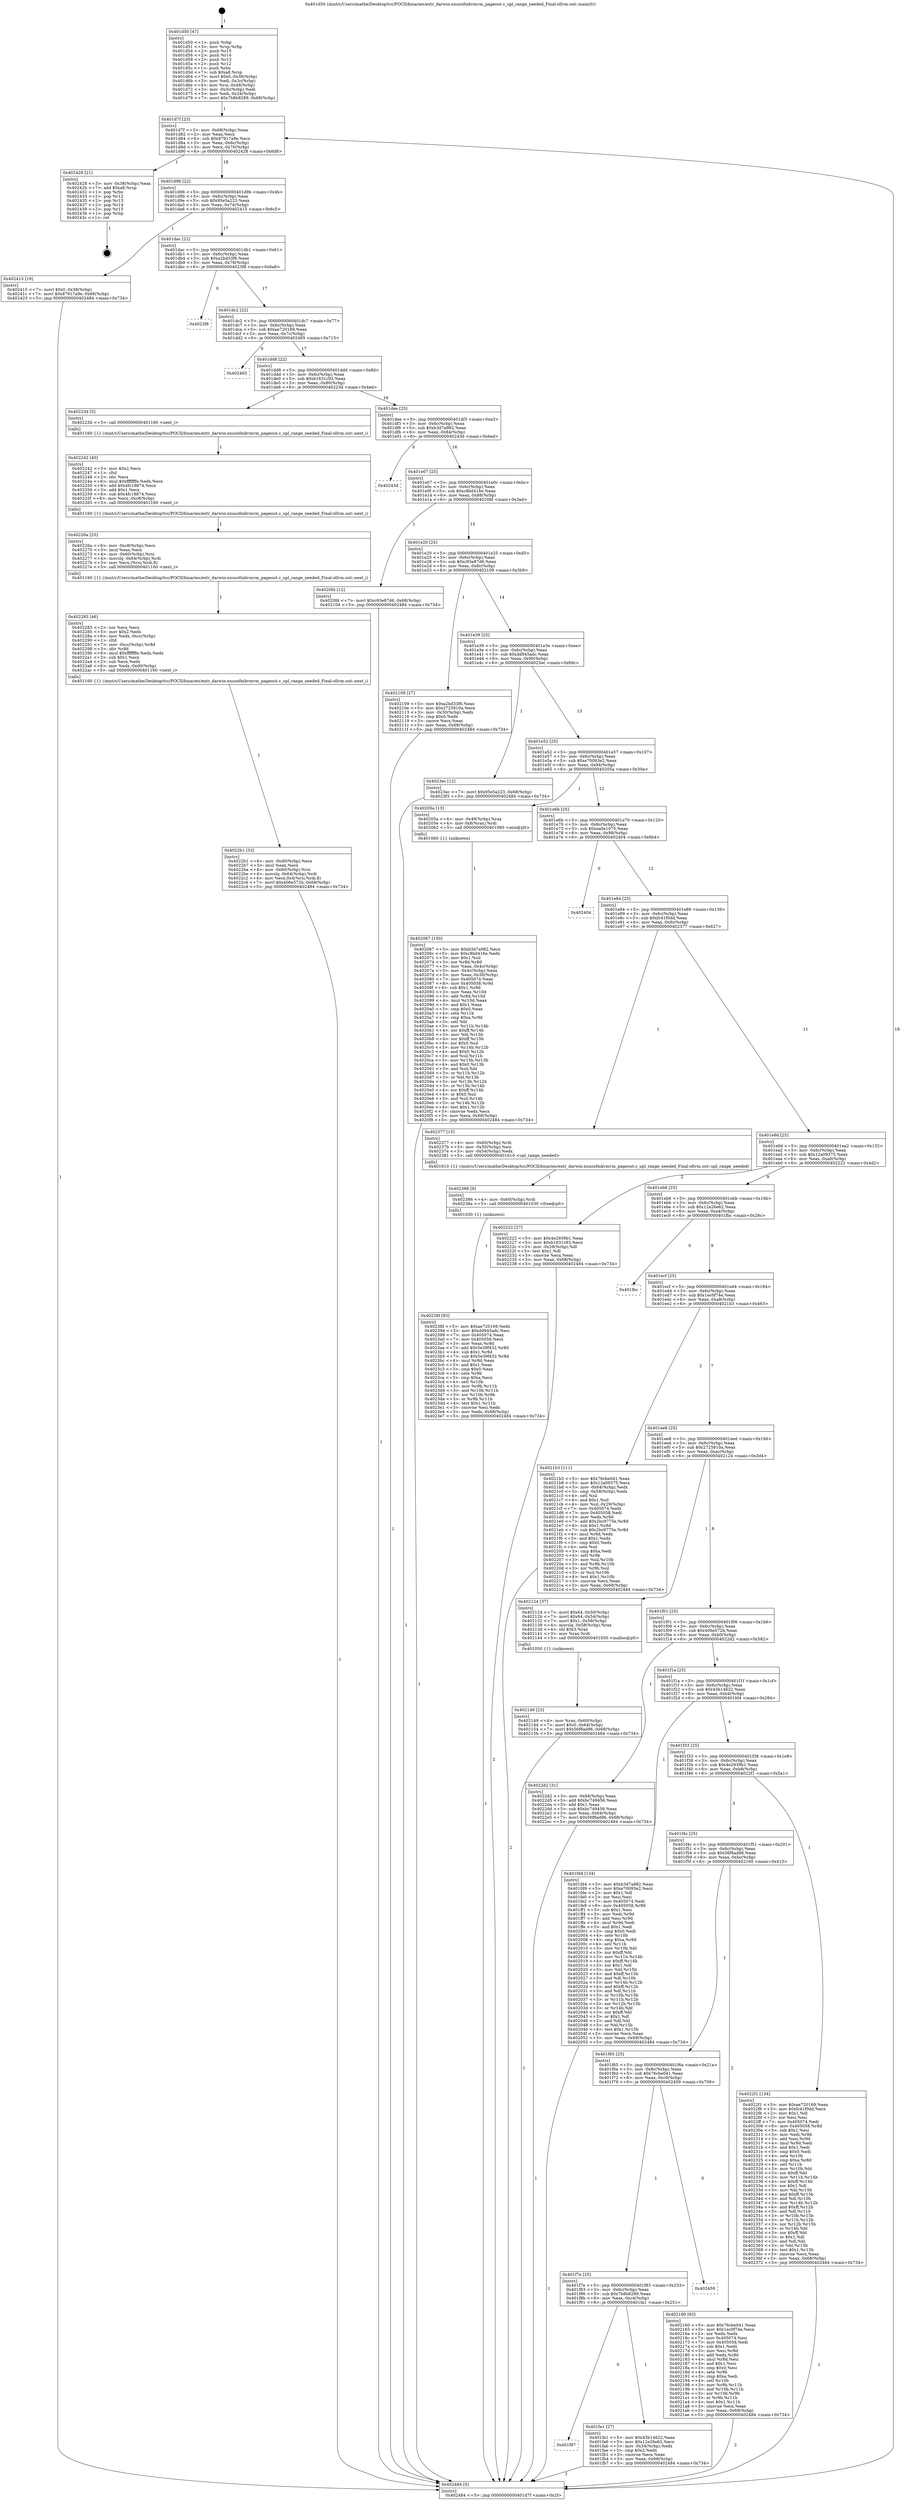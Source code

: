 digraph "0x401d50" {
  label = "0x401d50 (/mnt/c/Users/mathe/Desktop/tcc/POCII/binaries/extr_darwin-xnuosfmkvmvm_pageout.c_upl_range_needed_Final-ollvm.out::main(0))"
  labelloc = "t"
  node[shape=record]

  Entry [label="",width=0.3,height=0.3,shape=circle,fillcolor=black,style=filled]
  "0x401d7f" [label="{
     0x401d7f [23]\l
     | [instrs]\l
     &nbsp;&nbsp;0x401d7f \<+3\>: mov -0x68(%rbp),%eax\l
     &nbsp;&nbsp;0x401d82 \<+2\>: mov %eax,%ecx\l
     &nbsp;&nbsp;0x401d84 \<+6\>: sub $0x87917a9e,%ecx\l
     &nbsp;&nbsp;0x401d8a \<+3\>: mov %eax,-0x6c(%rbp)\l
     &nbsp;&nbsp;0x401d8d \<+3\>: mov %ecx,-0x70(%rbp)\l
     &nbsp;&nbsp;0x401d90 \<+6\>: je 0000000000402428 \<main+0x6d8\>\l
  }"]
  "0x402428" [label="{
     0x402428 [21]\l
     | [instrs]\l
     &nbsp;&nbsp;0x402428 \<+3\>: mov -0x38(%rbp),%eax\l
     &nbsp;&nbsp;0x40242b \<+7\>: add $0xa8,%rsp\l
     &nbsp;&nbsp;0x402432 \<+1\>: pop %rbx\l
     &nbsp;&nbsp;0x402433 \<+2\>: pop %r12\l
     &nbsp;&nbsp;0x402435 \<+2\>: pop %r13\l
     &nbsp;&nbsp;0x402437 \<+2\>: pop %r14\l
     &nbsp;&nbsp;0x402439 \<+2\>: pop %r15\l
     &nbsp;&nbsp;0x40243b \<+1\>: pop %rbp\l
     &nbsp;&nbsp;0x40243c \<+1\>: ret\l
  }"]
  "0x401d96" [label="{
     0x401d96 [22]\l
     | [instrs]\l
     &nbsp;&nbsp;0x401d96 \<+5\>: jmp 0000000000401d9b \<main+0x4b\>\l
     &nbsp;&nbsp;0x401d9b \<+3\>: mov -0x6c(%rbp),%eax\l
     &nbsp;&nbsp;0x401d9e \<+5\>: sub $0x95e5a223,%eax\l
     &nbsp;&nbsp;0x401da3 \<+3\>: mov %eax,-0x74(%rbp)\l
     &nbsp;&nbsp;0x401da6 \<+6\>: je 0000000000402415 \<main+0x6c5\>\l
  }"]
  Exit [label="",width=0.3,height=0.3,shape=circle,fillcolor=black,style=filled,peripheries=2]
  "0x402415" [label="{
     0x402415 [19]\l
     | [instrs]\l
     &nbsp;&nbsp;0x402415 \<+7\>: movl $0x0,-0x38(%rbp)\l
     &nbsp;&nbsp;0x40241c \<+7\>: movl $0x87917a9e,-0x68(%rbp)\l
     &nbsp;&nbsp;0x402423 \<+5\>: jmp 0000000000402484 \<main+0x734\>\l
  }"]
  "0x401dac" [label="{
     0x401dac [22]\l
     | [instrs]\l
     &nbsp;&nbsp;0x401dac \<+5\>: jmp 0000000000401db1 \<main+0x61\>\l
     &nbsp;&nbsp;0x401db1 \<+3\>: mov -0x6c(%rbp),%eax\l
     &nbsp;&nbsp;0x401db4 \<+5\>: sub $0xa2bd33f6,%eax\l
     &nbsp;&nbsp;0x401db9 \<+3\>: mov %eax,-0x78(%rbp)\l
     &nbsp;&nbsp;0x401dbc \<+6\>: je 00000000004023f8 \<main+0x6a8\>\l
  }"]
  "0x40238f" [label="{
     0x40238f [93]\l
     | [instrs]\l
     &nbsp;&nbsp;0x40238f \<+5\>: mov $0xae720169,%edx\l
     &nbsp;&nbsp;0x402394 \<+5\>: mov $0xdd945adc,%esi\l
     &nbsp;&nbsp;0x402399 \<+7\>: mov 0x405074,%eax\l
     &nbsp;&nbsp;0x4023a0 \<+7\>: mov 0x405058,%ecx\l
     &nbsp;&nbsp;0x4023a7 \<+3\>: mov %eax,%r8d\l
     &nbsp;&nbsp;0x4023aa \<+7\>: add $0x5e39f432,%r8d\l
     &nbsp;&nbsp;0x4023b1 \<+4\>: sub $0x1,%r8d\l
     &nbsp;&nbsp;0x4023b5 \<+7\>: sub $0x5e39f432,%r8d\l
     &nbsp;&nbsp;0x4023bc \<+4\>: imul %r8d,%eax\l
     &nbsp;&nbsp;0x4023c0 \<+3\>: and $0x1,%eax\l
     &nbsp;&nbsp;0x4023c3 \<+3\>: cmp $0x0,%eax\l
     &nbsp;&nbsp;0x4023c6 \<+4\>: sete %r9b\l
     &nbsp;&nbsp;0x4023ca \<+3\>: cmp $0xa,%ecx\l
     &nbsp;&nbsp;0x4023cd \<+4\>: setl %r10b\l
     &nbsp;&nbsp;0x4023d1 \<+3\>: mov %r9b,%r11b\l
     &nbsp;&nbsp;0x4023d4 \<+3\>: and %r10b,%r11b\l
     &nbsp;&nbsp;0x4023d7 \<+3\>: xor %r10b,%r9b\l
     &nbsp;&nbsp;0x4023da \<+3\>: or %r9b,%r11b\l
     &nbsp;&nbsp;0x4023dd \<+4\>: test $0x1,%r11b\l
     &nbsp;&nbsp;0x4023e1 \<+3\>: cmovne %esi,%edx\l
     &nbsp;&nbsp;0x4023e4 \<+3\>: mov %edx,-0x68(%rbp)\l
     &nbsp;&nbsp;0x4023e7 \<+5\>: jmp 0000000000402484 \<main+0x734\>\l
  }"]
  "0x4023f8" [label="{
     0x4023f8\l
  }", style=dashed]
  "0x401dc2" [label="{
     0x401dc2 [22]\l
     | [instrs]\l
     &nbsp;&nbsp;0x401dc2 \<+5\>: jmp 0000000000401dc7 \<main+0x77\>\l
     &nbsp;&nbsp;0x401dc7 \<+3\>: mov -0x6c(%rbp),%eax\l
     &nbsp;&nbsp;0x401dca \<+5\>: sub $0xae720169,%eax\l
     &nbsp;&nbsp;0x401dcf \<+3\>: mov %eax,-0x7c(%rbp)\l
     &nbsp;&nbsp;0x401dd2 \<+6\>: je 0000000000402465 \<main+0x715\>\l
  }"]
  "0x402386" [label="{
     0x402386 [9]\l
     | [instrs]\l
     &nbsp;&nbsp;0x402386 \<+4\>: mov -0x60(%rbp),%rdi\l
     &nbsp;&nbsp;0x40238a \<+5\>: call 0000000000401030 \<free@plt\>\l
     | [calls]\l
     &nbsp;&nbsp;0x401030 \{1\} (unknown)\l
  }"]
  "0x402465" [label="{
     0x402465\l
  }", style=dashed]
  "0x401dd8" [label="{
     0x401dd8 [22]\l
     | [instrs]\l
     &nbsp;&nbsp;0x401dd8 \<+5\>: jmp 0000000000401ddd \<main+0x8d\>\l
     &nbsp;&nbsp;0x401ddd \<+3\>: mov -0x6c(%rbp),%eax\l
     &nbsp;&nbsp;0x401de0 \<+5\>: sub $0xb1631c93,%eax\l
     &nbsp;&nbsp;0x401de5 \<+3\>: mov %eax,-0x80(%rbp)\l
     &nbsp;&nbsp;0x401de8 \<+6\>: je 000000000040223d \<main+0x4ed\>\l
  }"]
  "0x4022b1" [label="{
     0x4022b1 [33]\l
     | [instrs]\l
     &nbsp;&nbsp;0x4022b1 \<+6\>: mov -0xd0(%rbp),%ecx\l
     &nbsp;&nbsp;0x4022b7 \<+3\>: imul %eax,%ecx\l
     &nbsp;&nbsp;0x4022ba \<+4\>: mov -0x60(%rbp),%rsi\l
     &nbsp;&nbsp;0x4022be \<+4\>: movslq -0x64(%rbp),%rdi\l
     &nbsp;&nbsp;0x4022c2 \<+4\>: mov %ecx,0x4(%rsi,%rdi,8)\l
     &nbsp;&nbsp;0x4022c6 \<+7\>: movl $0x406e572b,-0x68(%rbp)\l
     &nbsp;&nbsp;0x4022cd \<+5\>: jmp 0000000000402484 \<main+0x734\>\l
  }"]
  "0x40223d" [label="{
     0x40223d [5]\l
     | [instrs]\l
     &nbsp;&nbsp;0x40223d \<+5\>: call 0000000000401160 \<next_i\>\l
     | [calls]\l
     &nbsp;&nbsp;0x401160 \{1\} (/mnt/c/Users/mathe/Desktop/tcc/POCII/binaries/extr_darwin-xnuosfmkvmvm_pageout.c_upl_range_needed_Final-ollvm.out::next_i)\l
  }"]
  "0x401dee" [label="{
     0x401dee [25]\l
     | [instrs]\l
     &nbsp;&nbsp;0x401dee \<+5\>: jmp 0000000000401df3 \<main+0xa3\>\l
     &nbsp;&nbsp;0x401df3 \<+3\>: mov -0x6c(%rbp),%eax\l
     &nbsp;&nbsp;0x401df6 \<+5\>: sub $0xb3d7a982,%eax\l
     &nbsp;&nbsp;0x401dfb \<+6\>: mov %eax,-0x84(%rbp)\l
     &nbsp;&nbsp;0x401e01 \<+6\>: je 000000000040243d \<main+0x6ed\>\l
  }"]
  "0x402283" [label="{
     0x402283 [46]\l
     | [instrs]\l
     &nbsp;&nbsp;0x402283 \<+2\>: xor %ecx,%ecx\l
     &nbsp;&nbsp;0x402285 \<+5\>: mov $0x2,%edx\l
     &nbsp;&nbsp;0x40228a \<+6\>: mov %edx,-0xcc(%rbp)\l
     &nbsp;&nbsp;0x402290 \<+1\>: cltd\l
     &nbsp;&nbsp;0x402291 \<+7\>: mov -0xcc(%rbp),%r8d\l
     &nbsp;&nbsp;0x402298 \<+3\>: idiv %r8d\l
     &nbsp;&nbsp;0x40229b \<+6\>: imul $0xfffffffe,%edx,%edx\l
     &nbsp;&nbsp;0x4022a1 \<+3\>: sub $0x1,%ecx\l
     &nbsp;&nbsp;0x4022a4 \<+2\>: sub %ecx,%edx\l
     &nbsp;&nbsp;0x4022a6 \<+6\>: mov %edx,-0xd0(%rbp)\l
     &nbsp;&nbsp;0x4022ac \<+5\>: call 0000000000401160 \<next_i\>\l
     | [calls]\l
     &nbsp;&nbsp;0x401160 \{1\} (/mnt/c/Users/mathe/Desktop/tcc/POCII/binaries/extr_darwin-xnuosfmkvmvm_pageout.c_upl_range_needed_Final-ollvm.out::next_i)\l
  }"]
  "0x40243d" [label="{
     0x40243d\l
  }", style=dashed]
  "0x401e07" [label="{
     0x401e07 [25]\l
     | [instrs]\l
     &nbsp;&nbsp;0x401e07 \<+5\>: jmp 0000000000401e0c \<main+0xbc\>\l
     &nbsp;&nbsp;0x401e0c \<+3\>: mov -0x6c(%rbp),%eax\l
     &nbsp;&nbsp;0x401e0f \<+5\>: sub $0xc8bd416e,%eax\l
     &nbsp;&nbsp;0x401e14 \<+6\>: mov %eax,-0x88(%rbp)\l
     &nbsp;&nbsp;0x401e1a \<+6\>: je 00000000004020fd \<main+0x3ad\>\l
  }"]
  "0x40226a" [label="{
     0x40226a [25]\l
     | [instrs]\l
     &nbsp;&nbsp;0x40226a \<+6\>: mov -0xc8(%rbp),%ecx\l
     &nbsp;&nbsp;0x402270 \<+3\>: imul %eax,%ecx\l
     &nbsp;&nbsp;0x402273 \<+4\>: mov -0x60(%rbp),%rsi\l
     &nbsp;&nbsp;0x402277 \<+4\>: movslq -0x64(%rbp),%rdi\l
     &nbsp;&nbsp;0x40227b \<+3\>: mov %ecx,(%rsi,%rdi,8)\l
     &nbsp;&nbsp;0x40227e \<+5\>: call 0000000000401160 \<next_i\>\l
     | [calls]\l
     &nbsp;&nbsp;0x401160 \{1\} (/mnt/c/Users/mathe/Desktop/tcc/POCII/binaries/extr_darwin-xnuosfmkvmvm_pageout.c_upl_range_needed_Final-ollvm.out::next_i)\l
  }"]
  "0x4020fd" [label="{
     0x4020fd [12]\l
     | [instrs]\l
     &nbsp;&nbsp;0x4020fd \<+7\>: movl $0xc93e87d6,-0x68(%rbp)\l
     &nbsp;&nbsp;0x402104 \<+5\>: jmp 0000000000402484 \<main+0x734\>\l
  }"]
  "0x401e20" [label="{
     0x401e20 [25]\l
     | [instrs]\l
     &nbsp;&nbsp;0x401e20 \<+5\>: jmp 0000000000401e25 \<main+0xd5\>\l
     &nbsp;&nbsp;0x401e25 \<+3\>: mov -0x6c(%rbp),%eax\l
     &nbsp;&nbsp;0x401e28 \<+5\>: sub $0xc93e87d6,%eax\l
     &nbsp;&nbsp;0x401e2d \<+6\>: mov %eax,-0x8c(%rbp)\l
     &nbsp;&nbsp;0x401e33 \<+6\>: je 0000000000402109 \<main+0x3b9\>\l
  }"]
  "0x402242" [label="{
     0x402242 [40]\l
     | [instrs]\l
     &nbsp;&nbsp;0x402242 \<+5\>: mov $0x2,%ecx\l
     &nbsp;&nbsp;0x402247 \<+1\>: cltd\l
     &nbsp;&nbsp;0x402248 \<+2\>: idiv %ecx\l
     &nbsp;&nbsp;0x40224a \<+6\>: imul $0xfffffffe,%edx,%ecx\l
     &nbsp;&nbsp;0x402250 \<+6\>: add $0x4fc18874,%ecx\l
     &nbsp;&nbsp;0x402256 \<+3\>: add $0x1,%ecx\l
     &nbsp;&nbsp;0x402259 \<+6\>: sub $0x4fc18874,%ecx\l
     &nbsp;&nbsp;0x40225f \<+6\>: mov %ecx,-0xc8(%rbp)\l
     &nbsp;&nbsp;0x402265 \<+5\>: call 0000000000401160 \<next_i\>\l
     | [calls]\l
     &nbsp;&nbsp;0x401160 \{1\} (/mnt/c/Users/mathe/Desktop/tcc/POCII/binaries/extr_darwin-xnuosfmkvmvm_pageout.c_upl_range_needed_Final-ollvm.out::next_i)\l
  }"]
  "0x402109" [label="{
     0x402109 [27]\l
     | [instrs]\l
     &nbsp;&nbsp;0x402109 \<+5\>: mov $0xa2bd33f6,%eax\l
     &nbsp;&nbsp;0x40210e \<+5\>: mov $0x2725810a,%ecx\l
     &nbsp;&nbsp;0x402113 \<+3\>: mov -0x30(%rbp),%edx\l
     &nbsp;&nbsp;0x402116 \<+3\>: cmp $0x0,%edx\l
     &nbsp;&nbsp;0x402119 \<+3\>: cmove %ecx,%eax\l
     &nbsp;&nbsp;0x40211c \<+3\>: mov %eax,-0x68(%rbp)\l
     &nbsp;&nbsp;0x40211f \<+5\>: jmp 0000000000402484 \<main+0x734\>\l
  }"]
  "0x401e39" [label="{
     0x401e39 [25]\l
     | [instrs]\l
     &nbsp;&nbsp;0x401e39 \<+5\>: jmp 0000000000401e3e \<main+0xee\>\l
     &nbsp;&nbsp;0x401e3e \<+3\>: mov -0x6c(%rbp),%eax\l
     &nbsp;&nbsp;0x401e41 \<+5\>: sub $0xdd945adc,%eax\l
     &nbsp;&nbsp;0x401e46 \<+6\>: mov %eax,-0x90(%rbp)\l
     &nbsp;&nbsp;0x401e4c \<+6\>: je 00000000004023ec \<main+0x69c\>\l
  }"]
  "0x402149" [label="{
     0x402149 [23]\l
     | [instrs]\l
     &nbsp;&nbsp;0x402149 \<+4\>: mov %rax,-0x60(%rbp)\l
     &nbsp;&nbsp;0x40214d \<+7\>: movl $0x0,-0x64(%rbp)\l
     &nbsp;&nbsp;0x402154 \<+7\>: movl $0x56f8ad96,-0x68(%rbp)\l
     &nbsp;&nbsp;0x40215b \<+5\>: jmp 0000000000402484 \<main+0x734\>\l
  }"]
  "0x4023ec" [label="{
     0x4023ec [12]\l
     | [instrs]\l
     &nbsp;&nbsp;0x4023ec \<+7\>: movl $0x95e5a223,-0x68(%rbp)\l
     &nbsp;&nbsp;0x4023f3 \<+5\>: jmp 0000000000402484 \<main+0x734\>\l
  }"]
  "0x401e52" [label="{
     0x401e52 [25]\l
     | [instrs]\l
     &nbsp;&nbsp;0x401e52 \<+5\>: jmp 0000000000401e57 \<main+0x107\>\l
     &nbsp;&nbsp;0x401e57 \<+3\>: mov -0x6c(%rbp),%eax\l
     &nbsp;&nbsp;0x401e5a \<+5\>: sub $0xe70093e2,%eax\l
     &nbsp;&nbsp;0x401e5f \<+6\>: mov %eax,-0x94(%rbp)\l
     &nbsp;&nbsp;0x401e65 \<+6\>: je 000000000040205a \<main+0x30a\>\l
  }"]
  "0x402067" [label="{
     0x402067 [150]\l
     | [instrs]\l
     &nbsp;&nbsp;0x402067 \<+5\>: mov $0xb3d7a982,%ecx\l
     &nbsp;&nbsp;0x40206c \<+5\>: mov $0xc8bd416e,%edx\l
     &nbsp;&nbsp;0x402071 \<+3\>: mov $0x1,%sil\l
     &nbsp;&nbsp;0x402074 \<+3\>: xor %r8d,%r8d\l
     &nbsp;&nbsp;0x402077 \<+3\>: mov %eax,-0x4c(%rbp)\l
     &nbsp;&nbsp;0x40207a \<+3\>: mov -0x4c(%rbp),%eax\l
     &nbsp;&nbsp;0x40207d \<+3\>: mov %eax,-0x30(%rbp)\l
     &nbsp;&nbsp;0x402080 \<+7\>: mov 0x405074,%eax\l
     &nbsp;&nbsp;0x402087 \<+8\>: mov 0x405058,%r9d\l
     &nbsp;&nbsp;0x40208f \<+4\>: sub $0x1,%r8d\l
     &nbsp;&nbsp;0x402093 \<+3\>: mov %eax,%r10d\l
     &nbsp;&nbsp;0x402096 \<+3\>: add %r8d,%r10d\l
     &nbsp;&nbsp;0x402099 \<+4\>: imul %r10d,%eax\l
     &nbsp;&nbsp;0x40209d \<+3\>: and $0x1,%eax\l
     &nbsp;&nbsp;0x4020a0 \<+3\>: cmp $0x0,%eax\l
     &nbsp;&nbsp;0x4020a3 \<+4\>: sete %r11b\l
     &nbsp;&nbsp;0x4020a7 \<+4\>: cmp $0xa,%r9d\l
     &nbsp;&nbsp;0x4020ab \<+3\>: setl %bl\l
     &nbsp;&nbsp;0x4020ae \<+3\>: mov %r11b,%r14b\l
     &nbsp;&nbsp;0x4020b1 \<+4\>: xor $0xff,%r14b\l
     &nbsp;&nbsp;0x4020b5 \<+3\>: mov %bl,%r15b\l
     &nbsp;&nbsp;0x4020b8 \<+4\>: xor $0xff,%r15b\l
     &nbsp;&nbsp;0x4020bc \<+4\>: xor $0x0,%sil\l
     &nbsp;&nbsp;0x4020c0 \<+3\>: mov %r14b,%r12b\l
     &nbsp;&nbsp;0x4020c3 \<+4\>: and $0x0,%r12b\l
     &nbsp;&nbsp;0x4020c7 \<+3\>: and %sil,%r11b\l
     &nbsp;&nbsp;0x4020ca \<+3\>: mov %r15b,%r13b\l
     &nbsp;&nbsp;0x4020cd \<+4\>: and $0x0,%r13b\l
     &nbsp;&nbsp;0x4020d1 \<+3\>: and %sil,%bl\l
     &nbsp;&nbsp;0x4020d4 \<+3\>: or %r11b,%r12b\l
     &nbsp;&nbsp;0x4020d7 \<+3\>: or %bl,%r13b\l
     &nbsp;&nbsp;0x4020da \<+3\>: xor %r13b,%r12b\l
     &nbsp;&nbsp;0x4020dd \<+3\>: or %r15b,%r14b\l
     &nbsp;&nbsp;0x4020e0 \<+4\>: xor $0xff,%r14b\l
     &nbsp;&nbsp;0x4020e4 \<+4\>: or $0x0,%sil\l
     &nbsp;&nbsp;0x4020e8 \<+3\>: and %sil,%r14b\l
     &nbsp;&nbsp;0x4020eb \<+3\>: or %r14b,%r12b\l
     &nbsp;&nbsp;0x4020ee \<+4\>: test $0x1,%r12b\l
     &nbsp;&nbsp;0x4020f2 \<+3\>: cmovne %edx,%ecx\l
     &nbsp;&nbsp;0x4020f5 \<+3\>: mov %ecx,-0x68(%rbp)\l
     &nbsp;&nbsp;0x4020f8 \<+5\>: jmp 0000000000402484 \<main+0x734\>\l
  }"]
  "0x40205a" [label="{
     0x40205a [13]\l
     | [instrs]\l
     &nbsp;&nbsp;0x40205a \<+4\>: mov -0x48(%rbp),%rax\l
     &nbsp;&nbsp;0x40205e \<+4\>: mov 0x8(%rax),%rdi\l
     &nbsp;&nbsp;0x402062 \<+5\>: call 0000000000401060 \<atoi@plt\>\l
     | [calls]\l
     &nbsp;&nbsp;0x401060 \{1\} (unknown)\l
  }"]
  "0x401e6b" [label="{
     0x401e6b [25]\l
     | [instrs]\l
     &nbsp;&nbsp;0x401e6b \<+5\>: jmp 0000000000401e70 \<main+0x120\>\l
     &nbsp;&nbsp;0x401e70 \<+3\>: mov -0x6c(%rbp),%eax\l
     &nbsp;&nbsp;0x401e73 \<+5\>: sub $0xea0e1075,%eax\l
     &nbsp;&nbsp;0x401e78 \<+6\>: mov %eax,-0x98(%rbp)\l
     &nbsp;&nbsp;0x401e7e \<+6\>: je 0000000000402404 \<main+0x6b4\>\l
  }"]
  "0x401d50" [label="{
     0x401d50 [47]\l
     | [instrs]\l
     &nbsp;&nbsp;0x401d50 \<+1\>: push %rbp\l
     &nbsp;&nbsp;0x401d51 \<+3\>: mov %rsp,%rbp\l
     &nbsp;&nbsp;0x401d54 \<+2\>: push %r15\l
     &nbsp;&nbsp;0x401d56 \<+2\>: push %r14\l
     &nbsp;&nbsp;0x401d58 \<+2\>: push %r13\l
     &nbsp;&nbsp;0x401d5a \<+2\>: push %r12\l
     &nbsp;&nbsp;0x401d5c \<+1\>: push %rbx\l
     &nbsp;&nbsp;0x401d5d \<+7\>: sub $0xa8,%rsp\l
     &nbsp;&nbsp;0x401d64 \<+7\>: movl $0x0,-0x38(%rbp)\l
     &nbsp;&nbsp;0x401d6b \<+3\>: mov %edi,-0x3c(%rbp)\l
     &nbsp;&nbsp;0x401d6e \<+4\>: mov %rsi,-0x48(%rbp)\l
     &nbsp;&nbsp;0x401d72 \<+3\>: mov -0x3c(%rbp),%edi\l
     &nbsp;&nbsp;0x401d75 \<+3\>: mov %edi,-0x34(%rbp)\l
     &nbsp;&nbsp;0x401d78 \<+7\>: movl $0x7b8b8289,-0x68(%rbp)\l
  }"]
  "0x402404" [label="{
     0x402404\l
  }", style=dashed]
  "0x401e84" [label="{
     0x401e84 [25]\l
     | [instrs]\l
     &nbsp;&nbsp;0x401e84 \<+5\>: jmp 0000000000401e89 \<main+0x139\>\l
     &nbsp;&nbsp;0x401e89 \<+3\>: mov -0x6c(%rbp),%eax\l
     &nbsp;&nbsp;0x401e8c \<+5\>: sub $0xfc41f0dd,%eax\l
     &nbsp;&nbsp;0x401e91 \<+6\>: mov %eax,-0x9c(%rbp)\l
     &nbsp;&nbsp;0x401e97 \<+6\>: je 0000000000402377 \<main+0x627\>\l
  }"]
  "0x402484" [label="{
     0x402484 [5]\l
     | [instrs]\l
     &nbsp;&nbsp;0x402484 \<+5\>: jmp 0000000000401d7f \<main+0x2f\>\l
  }"]
  "0x402377" [label="{
     0x402377 [15]\l
     | [instrs]\l
     &nbsp;&nbsp;0x402377 \<+4\>: mov -0x60(%rbp),%rdi\l
     &nbsp;&nbsp;0x40237b \<+3\>: mov -0x50(%rbp),%esi\l
     &nbsp;&nbsp;0x40237e \<+3\>: mov -0x54(%rbp),%edx\l
     &nbsp;&nbsp;0x402381 \<+5\>: call 0000000000401610 \<upl_range_needed\>\l
     | [calls]\l
     &nbsp;&nbsp;0x401610 \{1\} (/mnt/c/Users/mathe/Desktop/tcc/POCII/binaries/extr_darwin-xnuosfmkvmvm_pageout.c_upl_range_needed_Final-ollvm.out::upl_range_needed)\l
  }"]
  "0x401e9d" [label="{
     0x401e9d [25]\l
     | [instrs]\l
     &nbsp;&nbsp;0x401e9d \<+5\>: jmp 0000000000401ea2 \<main+0x152\>\l
     &nbsp;&nbsp;0x401ea2 \<+3\>: mov -0x6c(%rbp),%eax\l
     &nbsp;&nbsp;0x401ea5 \<+5\>: sub $0x12a09375,%eax\l
     &nbsp;&nbsp;0x401eaa \<+6\>: mov %eax,-0xa0(%rbp)\l
     &nbsp;&nbsp;0x401eb0 \<+6\>: je 0000000000402222 \<main+0x4d2\>\l
  }"]
  "0x401f97" [label="{
     0x401f97\l
  }", style=dashed]
  "0x402222" [label="{
     0x402222 [27]\l
     | [instrs]\l
     &nbsp;&nbsp;0x402222 \<+5\>: mov $0x4e2939b1,%eax\l
     &nbsp;&nbsp;0x402227 \<+5\>: mov $0xb1631c93,%ecx\l
     &nbsp;&nbsp;0x40222c \<+3\>: mov -0x29(%rbp),%dl\l
     &nbsp;&nbsp;0x40222f \<+3\>: test $0x1,%dl\l
     &nbsp;&nbsp;0x402232 \<+3\>: cmovne %ecx,%eax\l
     &nbsp;&nbsp;0x402235 \<+3\>: mov %eax,-0x68(%rbp)\l
     &nbsp;&nbsp;0x402238 \<+5\>: jmp 0000000000402484 \<main+0x734\>\l
  }"]
  "0x401eb6" [label="{
     0x401eb6 [25]\l
     | [instrs]\l
     &nbsp;&nbsp;0x401eb6 \<+5\>: jmp 0000000000401ebb \<main+0x16b\>\l
     &nbsp;&nbsp;0x401ebb \<+3\>: mov -0x6c(%rbp),%eax\l
     &nbsp;&nbsp;0x401ebe \<+5\>: sub $0x12e26e62,%eax\l
     &nbsp;&nbsp;0x401ec3 \<+6\>: mov %eax,-0xa4(%rbp)\l
     &nbsp;&nbsp;0x401ec9 \<+6\>: je 0000000000401fbc \<main+0x26c\>\l
  }"]
  "0x401fa1" [label="{
     0x401fa1 [27]\l
     | [instrs]\l
     &nbsp;&nbsp;0x401fa1 \<+5\>: mov $0x43b14622,%eax\l
     &nbsp;&nbsp;0x401fa6 \<+5\>: mov $0x12e26e62,%ecx\l
     &nbsp;&nbsp;0x401fab \<+3\>: mov -0x34(%rbp),%edx\l
     &nbsp;&nbsp;0x401fae \<+3\>: cmp $0x2,%edx\l
     &nbsp;&nbsp;0x401fb1 \<+3\>: cmovne %ecx,%eax\l
     &nbsp;&nbsp;0x401fb4 \<+3\>: mov %eax,-0x68(%rbp)\l
     &nbsp;&nbsp;0x401fb7 \<+5\>: jmp 0000000000402484 \<main+0x734\>\l
  }"]
  "0x401fbc" [label="{
     0x401fbc\l
  }", style=dashed]
  "0x401ecf" [label="{
     0x401ecf [25]\l
     | [instrs]\l
     &nbsp;&nbsp;0x401ecf \<+5\>: jmp 0000000000401ed4 \<main+0x184\>\l
     &nbsp;&nbsp;0x401ed4 \<+3\>: mov -0x6c(%rbp),%eax\l
     &nbsp;&nbsp;0x401ed7 \<+5\>: sub $0x1ec0f74e,%eax\l
     &nbsp;&nbsp;0x401edc \<+6\>: mov %eax,-0xa8(%rbp)\l
     &nbsp;&nbsp;0x401ee2 \<+6\>: je 00000000004021b3 \<main+0x463\>\l
  }"]
  "0x401f7e" [label="{
     0x401f7e [25]\l
     | [instrs]\l
     &nbsp;&nbsp;0x401f7e \<+5\>: jmp 0000000000401f83 \<main+0x233\>\l
     &nbsp;&nbsp;0x401f83 \<+3\>: mov -0x6c(%rbp),%eax\l
     &nbsp;&nbsp;0x401f86 \<+5\>: sub $0x7b8b8289,%eax\l
     &nbsp;&nbsp;0x401f8b \<+6\>: mov %eax,-0xc4(%rbp)\l
     &nbsp;&nbsp;0x401f91 \<+6\>: je 0000000000401fa1 \<main+0x251\>\l
  }"]
  "0x4021b3" [label="{
     0x4021b3 [111]\l
     | [instrs]\l
     &nbsp;&nbsp;0x4021b3 \<+5\>: mov $0x76cbe041,%eax\l
     &nbsp;&nbsp;0x4021b8 \<+5\>: mov $0x12a09375,%ecx\l
     &nbsp;&nbsp;0x4021bd \<+3\>: mov -0x64(%rbp),%edx\l
     &nbsp;&nbsp;0x4021c0 \<+3\>: cmp -0x58(%rbp),%edx\l
     &nbsp;&nbsp;0x4021c3 \<+4\>: setl %sil\l
     &nbsp;&nbsp;0x4021c7 \<+4\>: and $0x1,%sil\l
     &nbsp;&nbsp;0x4021cb \<+4\>: mov %sil,-0x29(%rbp)\l
     &nbsp;&nbsp;0x4021cf \<+7\>: mov 0x405074,%edx\l
     &nbsp;&nbsp;0x4021d6 \<+7\>: mov 0x405058,%edi\l
     &nbsp;&nbsp;0x4021dd \<+3\>: mov %edx,%r8d\l
     &nbsp;&nbsp;0x4021e0 \<+7\>: add $0x2bc9775e,%r8d\l
     &nbsp;&nbsp;0x4021e7 \<+4\>: sub $0x1,%r8d\l
     &nbsp;&nbsp;0x4021eb \<+7\>: sub $0x2bc9775e,%r8d\l
     &nbsp;&nbsp;0x4021f2 \<+4\>: imul %r8d,%edx\l
     &nbsp;&nbsp;0x4021f6 \<+3\>: and $0x1,%edx\l
     &nbsp;&nbsp;0x4021f9 \<+3\>: cmp $0x0,%edx\l
     &nbsp;&nbsp;0x4021fc \<+4\>: sete %sil\l
     &nbsp;&nbsp;0x402200 \<+3\>: cmp $0xa,%edi\l
     &nbsp;&nbsp;0x402203 \<+4\>: setl %r9b\l
     &nbsp;&nbsp;0x402207 \<+3\>: mov %sil,%r10b\l
     &nbsp;&nbsp;0x40220a \<+3\>: and %r9b,%r10b\l
     &nbsp;&nbsp;0x40220d \<+3\>: xor %r9b,%sil\l
     &nbsp;&nbsp;0x402210 \<+3\>: or %sil,%r10b\l
     &nbsp;&nbsp;0x402213 \<+4\>: test $0x1,%r10b\l
     &nbsp;&nbsp;0x402217 \<+3\>: cmovne %ecx,%eax\l
     &nbsp;&nbsp;0x40221a \<+3\>: mov %eax,-0x68(%rbp)\l
     &nbsp;&nbsp;0x40221d \<+5\>: jmp 0000000000402484 \<main+0x734\>\l
  }"]
  "0x401ee8" [label="{
     0x401ee8 [25]\l
     | [instrs]\l
     &nbsp;&nbsp;0x401ee8 \<+5\>: jmp 0000000000401eed \<main+0x19d\>\l
     &nbsp;&nbsp;0x401eed \<+3\>: mov -0x6c(%rbp),%eax\l
     &nbsp;&nbsp;0x401ef0 \<+5\>: sub $0x2725810a,%eax\l
     &nbsp;&nbsp;0x401ef5 \<+6\>: mov %eax,-0xac(%rbp)\l
     &nbsp;&nbsp;0x401efb \<+6\>: je 0000000000402124 \<main+0x3d4\>\l
  }"]
  "0x402459" [label="{
     0x402459\l
  }", style=dashed]
  "0x402124" [label="{
     0x402124 [37]\l
     | [instrs]\l
     &nbsp;&nbsp;0x402124 \<+7\>: movl $0x64,-0x50(%rbp)\l
     &nbsp;&nbsp;0x40212b \<+7\>: movl $0x64,-0x54(%rbp)\l
     &nbsp;&nbsp;0x402132 \<+7\>: movl $0x1,-0x58(%rbp)\l
     &nbsp;&nbsp;0x402139 \<+4\>: movslq -0x58(%rbp),%rax\l
     &nbsp;&nbsp;0x40213d \<+4\>: shl $0x3,%rax\l
     &nbsp;&nbsp;0x402141 \<+3\>: mov %rax,%rdi\l
     &nbsp;&nbsp;0x402144 \<+5\>: call 0000000000401050 \<malloc@plt\>\l
     | [calls]\l
     &nbsp;&nbsp;0x401050 \{1\} (unknown)\l
  }"]
  "0x401f01" [label="{
     0x401f01 [25]\l
     | [instrs]\l
     &nbsp;&nbsp;0x401f01 \<+5\>: jmp 0000000000401f06 \<main+0x1b6\>\l
     &nbsp;&nbsp;0x401f06 \<+3\>: mov -0x6c(%rbp),%eax\l
     &nbsp;&nbsp;0x401f09 \<+5\>: sub $0x406e572b,%eax\l
     &nbsp;&nbsp;0x401f0e \<+6\>: mov %eax,-0xb0(%rbp)\l
     &nbsp;&nbsp;0x401f14 \<+6\>: je 00000000004022d2 \<main+0x582\>\l
  }"]
  "0x401f65" [label="{
     0x401f65 [25]\l
     | [instrs]\l
     &nbsp;&nbsp;0x401f65 \<+5\>: jmp 0000000000401f6a \<main+0x21a\>\l
     &nbsp;&nbsp;0x401f6a \<+3\>: mov -0x6c(%rbp),%eax\l
     &nbsp;&nbsp;0x401f6d \<+5\>: sub $0x76cbe041,%eax\l
     &nbsp;&nbsp;0x401f72 \<+6\>: mov %eax,-0xc0(%rbp)\l
     &nbsp;&nbsp;0x401f78 \<+6\>: je 0000000000402459 \<main+0x709\>\l
  }"]
  "0x4022d2" [label="{
     0x4022d2 [31]\l
     | [instrs]\l
     &nbsp;&nbsp;0x4022d2 \<+3\>: mov -0x64(%rbp),%eax\l
     &nbsp;&nbsp;0x4022d5 \<+5\>: add $0xbc749456,%eax\l
     &nbsp;&nbsp;0x4022da \<+3\>: add $0x1,%eax\l
     &nbsp;&nbsp;0x4022dd \<+5\>: sub $0xbc749456,%eax\l
     &nbsp;&nbsp;0x4022e2 \<+3\>: mov %eax,-0x64(%rbp)\l
     &nbsp;&nbsp;0x4022e5 \<+7\>: movl $0x56f8ad96,-0x68(%rbp)\l
     &nbsp;&nbsp;0x4022ec \<+5\>: jmp 0000000000402484 \<main+0x734\>\l
  }"]
  "0x401f1a" [label="{
     0x401f1a [25]\l
     | [instrs]\l
     &nbsp;&nbsp;0x401f1a \<+5\>: jmp 0000000000401f1f \<main+0x1cf\>\l
     &nbsp;&nbsp;0x401f1f \<+3\>: mov -0x6c(%rbp),%eax\l
     &nbsp;&nbsp;0x401f22 \<+5\>: sub $0x43b14622,%eax\l
     &nbsp;&nbsp;0x401f27 \<+6\>: mov %eax,-0xb4(%rbp)\l
     &nbsp;&nbsp;0x401f2d \<+6\>: je 0000000000401fd4 \<main+0x284\>\l
  }"]
  "0x402160" [label="{
     0x402160 [83]\l
     | [instrs]\l
     &nbsp;&nbsp;0x402160 \<+5\>: mov $0x76cbe041,%eax\l
     &nbsp;&nbsp;0x402165 \<+5\>: mov $0x1ec0f74e,%ecx\l
     &nbsp;&nbsp;0x40216a \<+2\>: xor %edx,%edx\l
     &nbsp;&nbsp;0x40216c \<+7\>: mov 0x405074,%esi\l
     &nbsp;&nbsp;0x402173 \<+7\>: mov 0x405058,%edi\l
     &nbsp;&nbsp;0x40217a \<+3\>: sub $0x1,%edx\l
     &nbsp;&nbsp;0x40217d \<+3\>: mov %esi,%r8d\l
     &nbsp;&nbsp;0x402180 \<+3\>: add %edx,%r8d\l
     &nbsp;&nbsp;0x402183 \<+4\>: imul %r8d,%esi\l
     &nbsp;&nbsp;0x402187 \<+3\>: and $0x1,%esi\l
     &nbsp;&nbsp;0x40218a \<+3\>: cmp $0x0,%esi\l
     &nbsp;&nbsp;0x40218d \<+4\>: sete %r9b\l
     &nbsp;&nbsp;0x402191 \<+3\>: cmp $0xa,%edi\l
     &nbsp;&nbsp;0x402194 \<+4\>: setl %r10b\l
     &nbsp;&nbsp;0x402198 \<+3\>: mov %r9b,%r11b\l
     &nbsp;&nbsp;0x40219b \<+3\>: and %r10b,%r11b\l
     &nbsp;&nbsp;0x40219e \<+3\>: xor %r10b,%r9b\l
     &nbsp;&nbsp;0x4021a1 \<+3\>: or %r9b,%r11b\l
     &nbsp;&nbsp;0x4021a4 \<+4\>: test $0x1,%r11b\l
     &nbsp;&nbsp;0x4021a8 \<+3\>: cmovne %ecx,%eax\l
     &nbsp;&nbsp;0x4021ab \<+3\>: mov %eax,-0x68(%rbp)\l
     &nbsp;&nbsp;0x4021ae \<+5\>: jmp 0000000000402484 \<main+0x734\>\l
  }"]
  "0x401fd4" [label="{
     0x401fd4 [134]\l
     | [instrs]\l
     &nbsp;&nbsp;0x401fd4 \<+5\>: mov $0xb3d7a982,%eax\l
     &nbsp;&nbsp;0x401fd9 \<+5\>: mov $0xe70093e2,%ecx\l
     &nbsp;&nbsp;0x401fde \<+2\>: mov $0x1,%dl\l
     &nbsp;&nbsp;0x401fe0 \<+2\>: xor %esi,%esi\l
     &nbsp;&nbsp;0x401fe2 \<+7\>: mov 0x405074,%edi\l
     &nbsp;&nbsp;0x401fe9 \<+8\>: mov 0x405058,%r8d\l
     &nbsp;&nbsp;0x401ff1 \<+3\>: sub $0x1,%esi\l
     &nbsp;&nbsp;0x401ff4 \<+3\>: mov %edi,%r9d\l
     &nbsp;&nbsp;0x401ff7 \<+3\>: add %esi,%r9d\l
     &nbsp;&nbsp;0x401ffa \<+4\>: imul %r9d,%edi\l
     &nbsp;&nbsp;0x401ffe \<+3\>: and $0x1,%edi\l
     &nbsp;&nbsp;0x402001 \<+3\>: cmp $0x0,%edi\l
     &nbsp;&nbsp;0x402004 \<+4\>: sete %r10b\l
     &nbsp;&nbsp;0x402008 \<+4\>: cmp $0xa,%r8d\l
     &nbsp;&nbsp;0x40200c \<+4\>: setl %r11b\l
     &nbsp;&nbsp;0x402010 \<+3\>: mov %r10b,%bl\l
     &nbsp;&nbsp;0x402013 \<+3\>: xor $0xff,%bl\l
     &nbsp;&nbsp;0x402016 \<+3\>: mov %r11b,%r14b\l
     &nbsp;&nbsp;0x402019 \<+4\>: xor $0xff,%r14b\l
     &nbsp;&nbsp;0x40201d \<+3\>: xor $0x1,%dl\l
     &nbsp;&nbsp;0x402020 \<+3\>: mov %bl,%r15b\l
     &nbsp;&nbsp;0x402023 \<+4\>: and $0xff,%r15b\l
     &nbsp;&nbsp;0x402027 \<+3\>: and %dl,%r10b\l
     &nbsp;&nbsp;0x40202a \<+3\>: mov %r14b,%r12b\l
     &nbsp;&nbsp;0x40202d \<+4\>: and $0xff,%r12b\l
     &nbsp;&nbsp;0x402031 \<+3\>: and %dl,%r11b\l
     &nbsp;&nbsp;0x402034 \<+3\>: or %r10b,%r15b\l
     &nbsp;&nbsp;0x402037 \<+3\>: or %r11b,%r12b\l
     &nbsp;&nbsp;0x40203a \<+3\>: xor %r12b,%r15b\l
     &nbsp;&nbsp;0x40203d \<+3\>: or %r14b,%bl\l
     &nbsp;&nbsp;0x402040 \<+3\>: xor $0xff,%bl\l
     &nbsp;&nbsp;0x402043 \<+3\>: or $0x1,%dl\l
     &nbsp;&nbsp;0x402046 \<+2\>: and %dl,%bl\l
     &nbsp;&nbsp;0x402048 \<+3\>: or %bl,%r15b\l
     &nbsp;&nbsp;0x40204b \<+4\>: test $0x1,%r15b\l
     &nbsp;&nbsp;0x40204f \<+3\>: cmovne %ecx,%eax\l
     &nbsp;&nbsp;0x402052 \<+3\>: mov %eax,-0x68(%rbp)\l
     &nbsp;&nbsp;0x402055 \<+5\>: jmp 0000000000402484 \<main+0x734\>\l
  }"]
  "0x401f33" [label="{
     0x401f33 [25]\l
     | [instrs]\l
     &nbsp;&nbsp;0x401f33 \<+5\>: jmp 0000000000401f38 \<main+0x1e8\>\l
     &nbsp;&nbsp;0x401f38 \<+3\>: mov -0x6c(%rbp),%eax\l
     &nbsp;&nbsp;0x401f3b \<+5\>: sub $0x4e2939b1,%eax\l
     &nbsp;&nbsp;0x401f40 \<+6\>: mov %eax,-0xb8(%rbp)\l
     &nbsp;&nbsp;0x401f46 \<+6\>: je 00000000004022f1 \<main+0x5a1\>\l
  }"]
  "0x401f4c" [label="{
     0x401f4c [25]\l
     | [instrs]\l
     &nbsp;&nbsp;0x401f4c \<+5\>: jmp 0000000000401f51 \<main+0x201\>\l
     &nbsp;&nbsp;0x401f51 \<+3\>: mov -0x6c(%rbp),%eax\l
     &nbsp;&nbsp;0x401f54 \<+5\>: sub $0x56f8ad96,%eax\l
     &nbsp;&nbsp;0x401f59 \<+6\>: mov %eax,-0xbc(%rbp)\l
     &nbsp;&nbsp;0x401f5f \<+6\>: je 0000000000402160 \<main+0x410\>\l
  }"]
  "0x4022f1" [label="{
     0x4022f1 [134]\l
     | [instrs]\l
     &nbsp;&nbsp;0x4022f1 \<+5\>: mov $0xae720169,%eax\l
     &nbsp;&nbsp;0x4022f6 \<+5\>: mov $0xfc41f0dd,%ecx\l
     &nbsp;&nbsp;0x4022fb \<+2\>: mov $0x1,%dl\l
     &nbsp;&nbsp;0x4022fd \<+2\>: xor %esi,%esi\l
     &nbsp;&nbsp;0x4022ff \<+7\>: mov 0x405074,%edi\l
     &nbsp;&nbsp;0x402306 \<+8\>: mov 0x405058,%r8d\l
     &nbsp;&nbsp;0x40230e \<+3\>: sub $0x1,%esi\l
     &nbsp;&nbsp;0x402311 \<+3\>: mov %edi,%r9d\l
     &nbsp;&nbsp;0x402314 \<+3\>: add %esi,%r9d\l
     &nbsp;&nbsp;0x402317 \<+4\>: imul %r9d,%edi\l
     &nbsp;&nbsp;0x40231b \<+3\>: and $0x1,%edi\l
     &nbsp;&nbsp;0x40231e \<+3\>: cmp $0x0,%edi\l
     &nbsp;&nbsp;0x402321 \<+4\>: sete %r10b\l
     &nbsp;&nbsp;0x402325 \<+4\>: cmp $0xa,%r8d\l
     &nbsp;&nbsp;0x402329 \<+4\>: setl %r11b\l
     &nbsp;&nbsp;0x40232d \<+3\>: mov %r10b,%bl\l
     &nbsp;&nbsp;0x402330 \<+3\>: xor $0xff,%bl\l
     &nbsp;&nbsp;0x402333 \<+3\>: mov %r11b,%r14b\l
     &nbsp;&nbsp;0x402336 \<+4\>: xor $0xff,%r14b\l
     &nbsp;&nbsp;0x40233a \<+3\>: xor $0x1,%dl\l
     &nbsp;&nbsp;0x40233d \<+3\>: mov %bl,%r15b\l
     &nbsp;&nbsp;0x402340 \<+4\>: and $0xff,%r15b\l
     &nbsp;&nbsp;0x402344 \<+3\>: and %dl,%r10b\l
     &nbsp;&nbsp;0x402347 \<+3\>: mov %r14b,%r12b\l
     &nbsp;&nbsp;0x40234a \<+4\>: and $0xff,%r12b\l
     &nbsp;&nbsp;0x40234e \<+3\>: and %dl,%r11b\l
     &nbsp;&nbsp;0x402351 \<+3\>: or %r10b,%r15b\l
     &nbsp;&nbsp;0x402354 \<+3\>: or %r11b,%r12b\l
     &nbsp;&nbsp;0x402357 \<+3\>: xor %r12b,%r15b\l
     &nbsp;&nbsp;0x40235a \<+3\>: or %r14b,%bl\l
     &nbsp;&nbsp;0x40235d \<+3\>: xor $0xff,%bl\l
     &nbsp;&nbsp;0x402360 \<+3\>: or $0x1,%dl\l
     &nbsp;&nbsp;0x402363 \<+2\>: and %dl,%bl\l
     &nbsp;&nbsp;0x402365 \<+3\>: or %bl,%r15b\l
     &nbsp;&nbsp;0x402368 \<+4\>: test $0x1,%r15b\l
     &nbsp;&nbsp;0x40236c \<+3\>: cmovne %ecx,%eax\l
     &nbsp;&nbsp;0x40236f \<+3\>: mov %eax,-0x68(%rbp)\l
     &nbsp;&nbsp;0x402372 \<+5\>: jmp 0000000000402484 \<main+0x734\>\l
  }"]
  Entry -> "0x401d50" [label=" 1"]
  "0x401d7f" -> "0x402428" [label=" 1"]
  "0x401d7f" -> "0x401d96" [label=" 18"]
  "0x402428" -> Exit [label=" 1"]
  "0x401d96" -> "0x402415" [label=" 1"]
  "0x401d96" -> "0x401dac" [label=" 17"]
  "0x402415" -> "0x402484" [label=" 1"]
  "0x401dac" -> "0x4023f8" [label=" 0"]
  "0x401dac" -> "0x401dc2" [label=" 17"]
  "0x4023ec" -> "0x402484" [label=" 1"]
  "0x401dc2" -> "0x402465" [label=" 0"]
  "0x401dc2" -> "0x401dd8" [label=" 17"]
  "0x40238f" -> "0x402484" [label=" 1"]
  "0x401dd8" -> "0x40223d" [label=" 1"]
  "0x401dd8" -> "0x401dee" [label=" 16"]
  "0x402386" -> "0x40238f" [label=" 1"]
  "0x401dee" -> "0x40243d" [label=" 0"]
  "0x401dee" -> "0x401e07" [label=" 16"]
  "0x402377" -> "0x402386" [label=" 1"]
  "0x401e07" -> "0x4020fd" [label=" 1"]
  "0x401e07" -> "0x401e20" [label=" 15"]
  "0x4022f1" -> "0x402484" [label=" 1"]
  "0x401e20" -> "0x402109" [label=" 1"]
  "0x401e20" -> "0x401e39" [label=" 14"]
  "0x4022d2" -> "0x402484" [label=" 1"]
  "0x401e39" -> "0x4023ec" [label=" 1"]
  "0x401e39" -> "0x401e52" [label=" 13"]
  "0x4022b1" -> "0x402484" [label=" 1"]
  "0x401e52" -> "0x40205a" [label=" 1"]
  "0x401e52" -> "0x401e6b" [label=" 12"]
  "0x402283" -> "0x4022b1" [label=" 1"]
  "0x401e6b" -> "0x402404" [label=" 0"]
  "0x401e6b" -> "0x401e84" [label=" 12"]
  "0x40226a" -> "0x402283" [label=" 1"]
  "0x401e84" -> "0x402377" [label=" 1"]
  "0x401e84" -> "0x401e9d" [label=" 11"]
  "0x402242" -> "0x40226a" [label=" 1"]
  "0x401e9d" -> "0x402222" [label=" 2"]
  "0x401e9d" -> "0x401eb6" [label=" 9"]
  "0x40223d" -> "0x402242" [label=" 1"]
  "0x401eb6" -> "0x401fbc" [label=" 0"]
  "0x401eb6" -> "0x401ecf" [label=" 9"]
  "0x402222" -> "0x402484" [label=" 2"]
  "0x401ecf" -> "0x4021b3" [label=" 2"]
  "0x401ecf" -> "0x401ee8" [label=" 7"]
  "0x402160" -> "0x402484" [label=" 2"]
  "0x401ee8" -> "0x402124" [label=" 1"]
  "0x401ee8" -> "0x401f01" [label=" 6"]
  "0x402149" -> "0x402484" [label=" 1"]
  "0x401f01" -> "0x4022d2" [label=" 1"]
  "0x401f01" -> "0x401f1a" [label=" 5"]
  "0x402109" -> "0x402484" [label=" 1"]
  "0x401f1a" -> "0x401fd4" [label=" 1"]
  "0x401f1a" -> "0x401f33" [label=" 4"]
  "0x4020fd" -> "0x402484" [label=" 1"]
  "0x401f33" -> "0x4022f1" [label=" 1"]
  "0x401f33" -> "0x401f4c" [label=" 3"]
  "0x402067" -> "0x402484" [label=" 1"]
  "0x401f4c" -> "0x402160" [label=" 2"]
  "0x401f4c" -> "0x401f65" [label=" 1"]
  "0x402124" -> "0x402149" [label=" 1"]
  "0x401f65" -> "0x402459" [label=" 0"]
  "0x401f65" -> "0x401f7e" [label=" 1"]
  "0x4021b3" -> "0x402484" [label=" 2"]
  "0x401f7e" -> "0x401fa1" [label=" 1"]
  "0x401f7e" -> "0x401f97" [label=" 0"]
  "0x401fa1" -> "0x402484" [label=" 1"]
  "0x401d50" -> "0x401d7f" [label=" 1"]
  "0x402484" -> "0x401d7f" [label=" 18"]
  "0x401fd4" -> "0x402484" [label=" 1"]
  "0x40205a" -> "0x402067" [label=" 1"]
}
